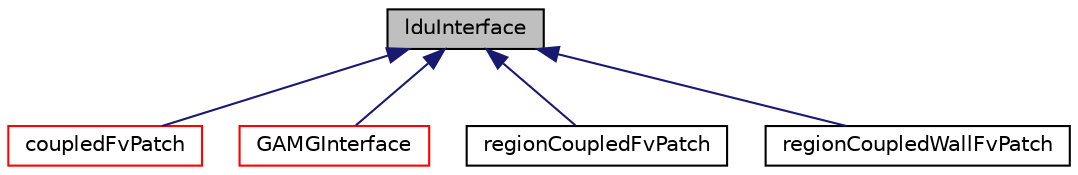 digraph "lduInterface"
{
  bgcolor="transparent";
  edge [fontname="Helvetica",fontsize="10",labelfontname="Helvetica",labelfontsize="10"];
  node [fontname="Helvetica",fontsize="10",shape=record];
  Node1 [label="lduInterface",height=0.2,width=0.4,color="black", fillcolor="grey75", style="filled", fontcolor="black"];
  Node1 -> Node2 [dir="back",color="midnightblue",fontsize="10",style="solid",fontname="Helvetica"];
  Node2 [label="coupledFvPatch",height=0.2,width=0.4,color="red",URL="$a00421.html",tooltip="An abstract base class for patches that couple regions of the computational domain e..."];
  Node1 -> Node3 [dir="back",color="midnightblue",fontsize="10",style="solid",fontname="Helvetica"];
  Node3 [label="GAMGInterface",height=0.2,width=0.4,color="red",URL="$a00914.html",tooltip="Abstract base class for GAMG agglomerated interfaces. "];
  Node1 -> Node4 [dir="back",color="midnightblue",fontsize="10",style="solid",fontname="Helvetica"];
  Node4 [label="regionCoupledFvPatch",height=0.2,width=0.4,color="black",URL="$a02181.html",tooltip="Common functionality for regionCoupleFvPatch and regionCoupledWallFvPatch. "];
  Node1 -> Node5 [dir="back",color="midnightblue",fontsize="10",style="solid",fontname="Helvetica"];
  Node5 [label="regionCoupledWallFvPatch",height=0.2,width=0.4,color="black",URL="$a02187.html",tooltip="Foam::regionCoupledWallFvPatch. "];
}
